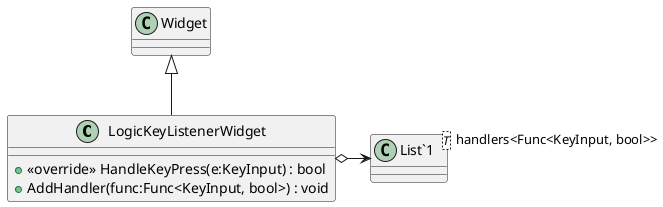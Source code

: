 @startuml
class LogicKeyListenerWidget {
    + <<override>> HandleKeyPress(e:KeyInput) : bool
    + AddHandler(func:Func<KeyInput, bool>) : void
}
class "List`1"<T> {
}
Widget <|-- LogicKeyListenerWidget
LogicKeyListenerWidget o-> "handlers<Func<KeyInput, bool>>" "List`1"
@enduml
